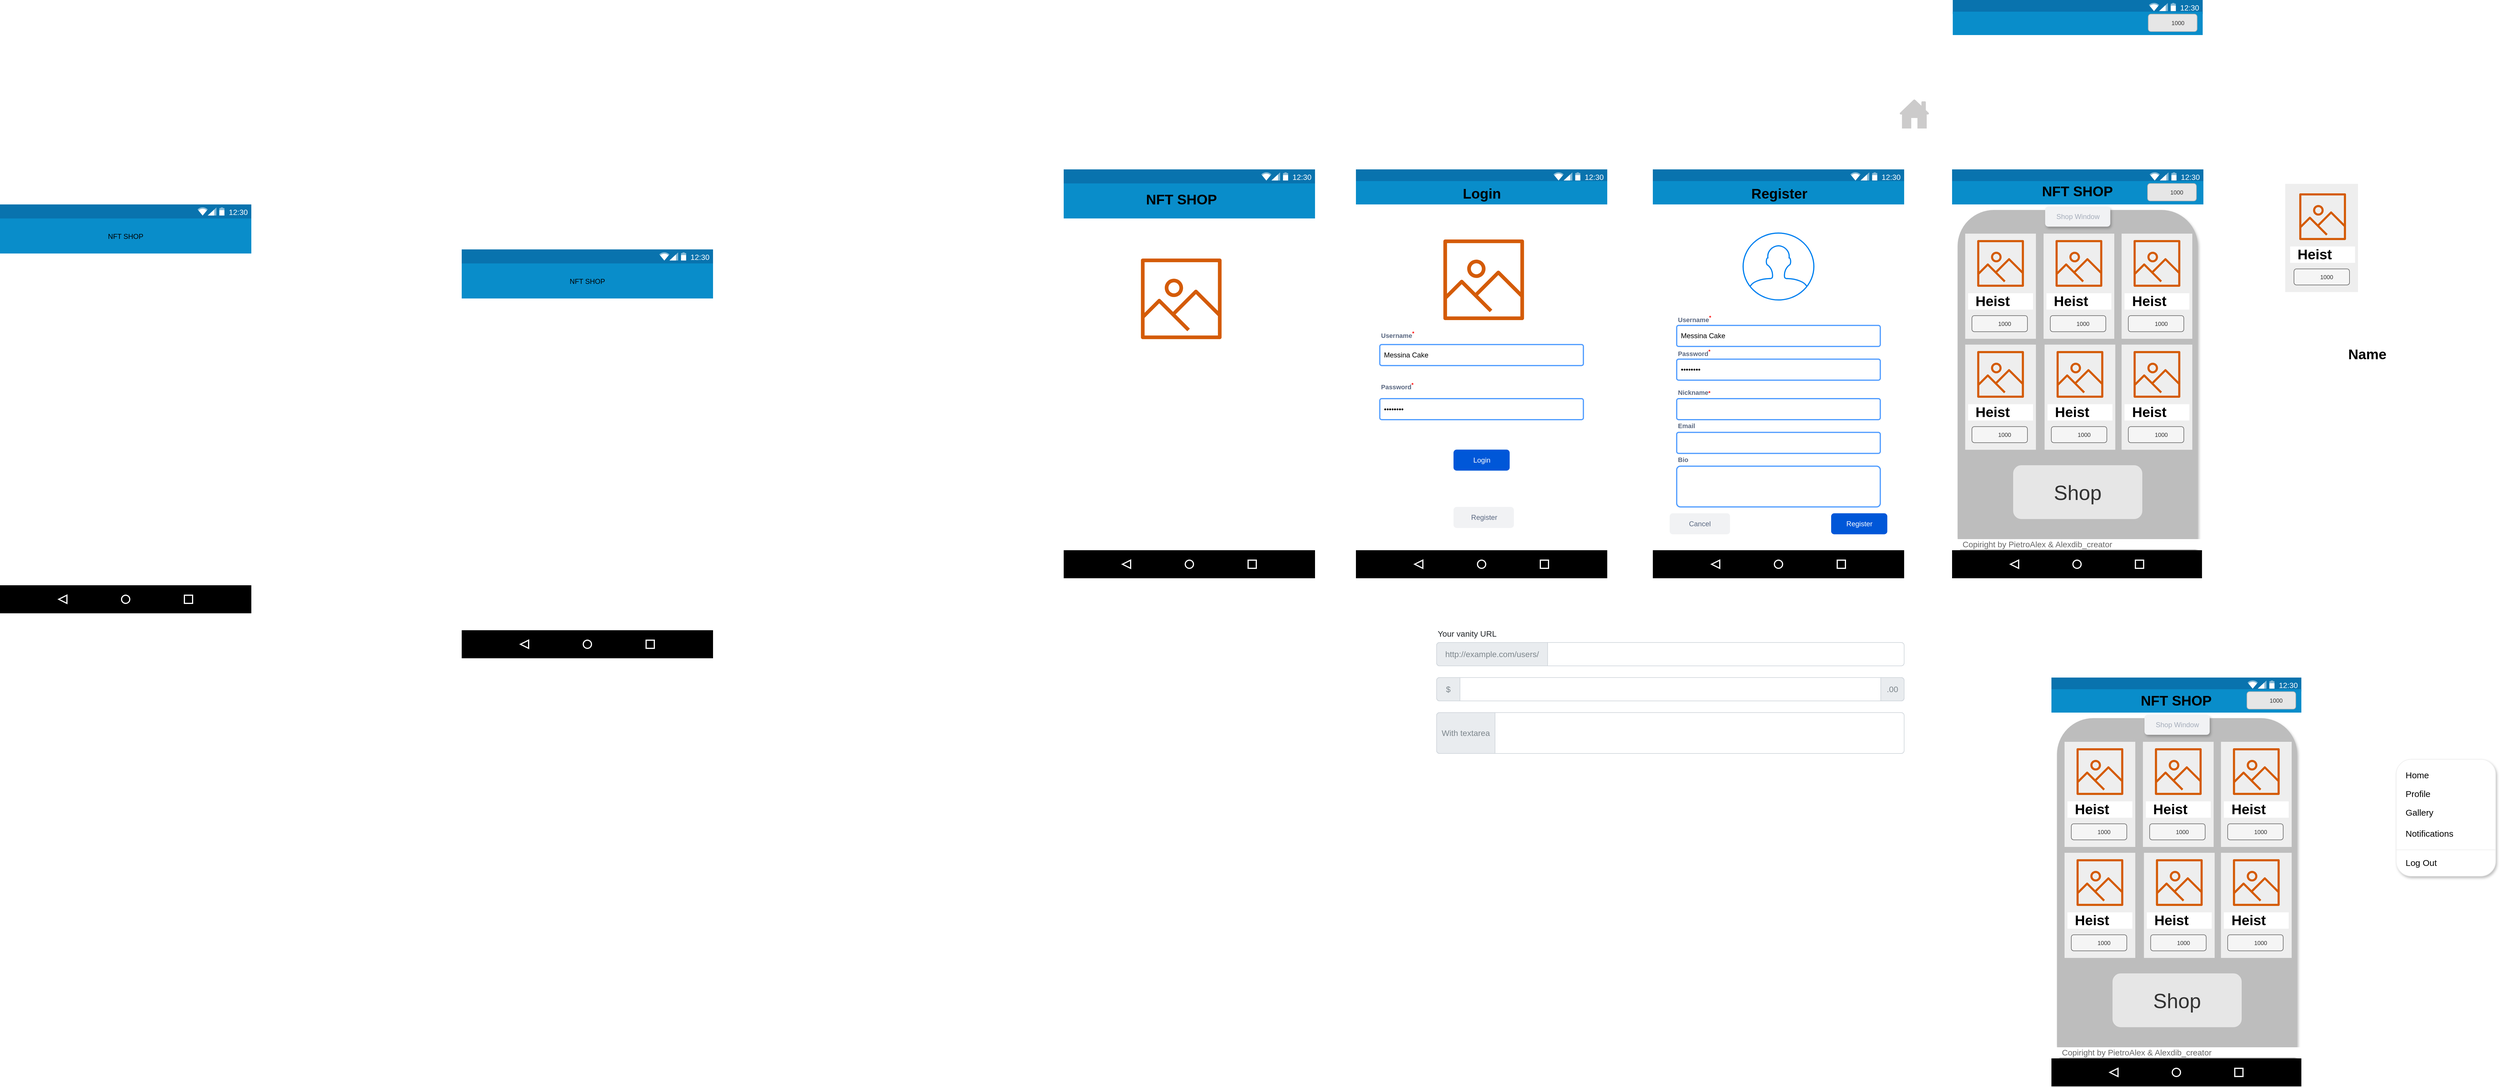 <mxfile version="17.4.6" type="github"><diagram name="Page-1" id="03018318-947c-dd8e-b7a3-06fadd420f32"><mxGraphModel dx="3873" dy="864" grid="1" gridSize="10" guides="1" tooltips="1" connect="1" arrows="1" fold="1" page="1" pageScale="1" pageWidth="1100" pageHeight="850" background="none" math="0" shadow="0"><root><mxCell id="0"/><mxCell id="1" parent="0"/><mxCell id="bsHtGkAG1uyYWepguyDH-8" value="" style="dashed=0;align=center;fontSize=12;shape=rect;fillColor=#ffffff;strokeColor=none;" vertex="1" parent="1"><mxGeometry x="-360" y="460" width="430" height="700" as="geometry"/></mxCell><mxCell id="bsHtGkAG1uyYWepguyDH-9" value="12:30" style="dashed=0;align=center;fontSize=12;shape=rect;align=right;fillColor=#0973AE;strokeColor=none;fontColor=#FFFFFF;spacingRight=4;spacingTop=1;fontStyle=0;fontSize=13;resizeWidth=1;" vertex="1" parent="bsHtGkAG1uyYWepguyDH-8"><mxGeometry width="430" height="24" relative="1" as="geometry"/></mxCell><mxCell id="bsHtGkAG1uyYWepguyDH-10" value="" style="dashed=0;html=1;shape=mxgraph.gmdl.top_bar;fillColor=#0973AE;strokeColor=none;" vertex="1" parent="bsHtGkAG1uyYWepguyDH-9"><mxGeometry x="1" y="0.5" width="46" height="14" relative="1" as="geometry"><mxPoint x="-92" y="-7" as="offset"/></mxGeometry></mxCell><mxCell id="bsHtGkAG1uyYWepguyDH-11" value="" style="dashed=0;align=center;fontSize=12;shape=rect;strokeColor=none;fillColor=#098DCA;resizeWidth=1;" vertex="1" parent="bsHtGkAG1uyYWepguyDH-8"><mxGeometry width="430" height="60" relative="1" as="geometry"><mxPoint y="24" as="offset"/></mxGeometry></mxCell><mxCell id="bsHtGkAG1uyYWepguyDH-25" value="" style="dashed=0;align=center;fontSize=12;shape=rect;strokeColor=none;fillColor=#000000;resizeWidth=1;" vertex="1" parent="bsHtGkAG1uyYWepguyDH-8"><mxGeometry y="1" width="430" height="48" relative="1" as="geometry"><mxPoint y="-48" as="offset"/></mxGeometry></mxCell><mxCell id="bsHtGkAG1uyYWepguyDH-26" value="" style="dashed=0;html=1;shape=mxgraph.gmdl.back;strokeColor=#ffffff;fillColor=#000000;strokeWidth=2;" vertex="1" parent="bsHtGkAG1uyYWepguyDH-25"><mxGeometry x="0.25" y="0.5" width="14" height="14" relative="1" as="geometry"><mxPoint x="-7" y="-7" as="offset"/></mxGeometry></mxCell><mxCell id="bsHtGkAG1uyYWepguyDH-27" value="" style="shape=ellipse;strokeColor=#ffffff;fillColor=#000000;strokeWidth=2;" vertex="1" parent="bsHtGkAG1uyYWepguyDH-25"><mxGeometry x="0.5" y="0.5" width="14" height="14" relative="1" as="geometry"><mxPoint x="-7" y="-7" as="offset"/></mxGeometry></mxCell><mxCell id="bsHtGkAG1uyYWepguyDH-28" value="" style="shape=rect;strokeColor=#ffffff;fillColor=#000000;strokeWidth=2;" vertex="1" parent="bsHtGkAG1uyYWepguyDH-25"><mxGeometry x="0.75" y="0.5" width="14" height="14" relative="1" as="geometry"><mxPoint x="-7" y="-7" as="offset"/></mxGeometry></mxCell><mxCell id="bsHtGkAG1uyYWepguyDH-351" value="" style="sketch=0;outlineConnect=0;fontColor=#232F3E;gradientColor=none;fillColor=#D45B07;strokeColor=none;dashed=0;verticalLabelPosition=bottom;verticalAlign=top;align=center;html=1;fontSize=12;fontStyle=0;aspect=fixed;pointerEvents=1;shape=mxgraph.aws4.container_registry_image;" vertex="1" parent="bsHtGkAG1uyYWepguyDH-8"><mxGeometry x="132.123" y="152.648" width="138" height="138" as="geometry"/></mxCell><mxCell id="bsHtGkAG1uyYWepguyDH-647" value="NFT SHOP" style="text;strokeColor=none;fillColor=none;html=1;fontSize=24;fontStyle=1;verticalAlign=middle;align=center;" vertex="1" parent="bsHtGkAG1uyYWepguyDH-8"><mxGeometry x="141.403" y="29.997" width="119.444" height="43.614" as="geometry"/></mxCell><mxCell id="bsHtGkAG1uyYWepguyDH-277" value="" style="dashed=0;align=center;fontSize=12;shape=rect;fillColor=#ffffff;strokeColor=none;aspect=fixed;" vertex="1" parent="1"><mxGeometry x="1160" y="460" width="430" height="700" as="geometry"/></mxCell><mxCell id="bsHtGkAG1uyYWepguyDH-420" value="" style="dashed=0;shape=rect;fillColor=#ffffff;strokeColor=none;" vertex="1" parent="bsHtGkAG1uyYWepguyDH-277"><mxGeometry x="33.002" y="239.346" width="132.583" height="30.53" as="geometry"/></mxCell><mxCell id="bsHtGkAG1uyYWepguyDH-396" value="" style="dashed=0;shape=rect;fillColor=#ffffff;strokeColor=none;" vertex="1" parent="bsHtGkAG1uyYWepguyDH-277"><mxGeometry x="194.849" y="239.346" width="132.583" height="30.53" as="geometry"/></mxCell><mxCell id="bsHtGkAG1uyYWepguyDH-515" value="" style="shape=rect;fillColor=#BDBDBD;strokeColor=#BDBDBD;shadow=1;sketch=0;rounded=1;" vertex="1" parent="bsHtGkAG1uyYWepguyDH-277"><mxGeometry x="10" y="70" width="410" height="620" as="geometry"/></mxCell><mxCell id="bsHtGkAG1uyYWepguyDH-517" value="Shop Window" style="rounded=1;align=center;fillColor=#F1F2F4;strokeColor=none;html=1;fontColor=#A5ADBA;fontSize=12;shadow=1;sketch=0;" vertex="1" parent="bsHtGkAG1uyYWepguyDH-515"><mxGeometry x="149.23" y="-6.414" width="111.54" height="34.366" as="geometry"/></mxCell><mxCell id="bsHtGkAG1uyYWepguyDH-518" value="Shop" style="rounded=1;html=1;shadow=0;dashed=0;whiteSpace=wrap;fontSize=35;fillColor=#E6E6E6;align=center;strokeColor=#E6E6E6;fontColor=#333333;sketch=0;" vertex="1" parent="bsHtGkAG1uyYWepguyDH-515"><mxGeometry x="95" y="437.048" width="220" height="91.121" as="geometry"/></mxCell><mxCell id="bsHtGkAG1uyYWepguyDH-412" value="" style="shape=rect;fillColor=#eeeeee;strokeColor=none;sketch=0;aspect=fixed;" vertex="1" parent="bsHtGkAG1uyYWepguyDH-277"><mxGeometry x="22.46" y="110" width="121" height="180" as="geometry"/></mxCell><mxCell id="bsHtGkAG1uyYWepguyDH-413" value="" style="sketch=0;outlineConnect=0;fontColor=#232F3E;gradientColor=none;fillColor=#D45B07;strokeColor=none;dashed=0;verticalLabelPosition=bottom;verticalAlign=top;align=center;html=1;fontSize=12;fontStyle=0;aspect=fixed;pointerEvents=1;shape=mxgraph.aws4.container_registry_image;" vertex="1" parent="bsHtGkAG1uyYWepguyDH-277"><mxGeometry x="42.96" y="121" width="80" height="80" as="geometry"/></mxCell><mxCell id="bsHtGkAG1uyYWepguyDH-414" value="" style="dashed=0;shape=rect;fillColor=#ffffff;strokeColor=none;sketch=0;aspect=fixed;" vertex="1" parent="bsHtGkAG1uyYWepguyDH-277"><mxGeometry x="27.46" y="212" width="111" height="28" as="geometry"/></mxCell><mxCell id="bsHtGkAG1uyYWepguyDH-415" value="Heist" style="text;strokeColor=none;fillColor=none;html=1;fontSize=24;fontStyle=1;verticalAlign=middle;align=center;sketch=0;aspect=fixed;" vertex="1" parent="bsHtGkAG1uyYWepguyDH-277"><mxGeometry x="18.96" y="217" width="100" height="18" as="geometry"/></mxCell><mxCell id="bsHtGkAG1uyYWepguyDH-416" value="1000" style="rounded=1;html=1;shadow=0;dashed=0;whiteSpace=wrap;fontSize=10;fillColor=#f5f5f5;align=center;strokeColor=#666666;fontColor=#333333;spacingLeft=17;sketch=0;aspect=fixed;" vertex="1" parent="bsHtGkAG1uyYWepguyDH-277"><mxGeometry x="33.96" y="250.39" width="95" height="27.44" as="geometry"/></mxCell><mxCell id="bsHtGkAG1uyYWepguyDH-417" value="" style="shape=image;html=1;verticalAlign=top;verticalLabelPosition=bottom;labelBackgroundColor=#ffffff;imageAspect=0;aspect=fixed;image=https://cdn0.iconfinder.com/data/icons/heroicons-ui/24/icon-currency-dollar-128.png;sketch=0;" vertex="1" parent="bsHtGkAG1uyYWepguyDH-277"><mxGeometry x="33.96" y="250.39" width="28.22" height="28.22" as="geometry"/></mxCell><mxCell id="bsHtGkAG1uyYWepguyDH-424" value="" style="shape=rect;fillColor=#eeeeee;strokeColor=none;sketch=0;aspect=fixed;" vertex="1" parent="bsHtGkAG1uyYWepguyDH-277"><mxGeometry x="156.54" y="110" width="121" height="180" as="geometry"/></mxCell><mxCell id="bsHtGkAG1uyYWepguyDH-425" value="" style="sketch=0;outlineConnect=0;fontColor=#232F3E;gradientColor=none;fillColor=#D45B07;strokeColor=none;dashed=0;verticalLabelPosition=bottom;verticalAlign=top;align=center;html=1;fontSize=12;fontStyle=0;aspect=fixed;pointerEvents=1;shape=mxgraph.aws4.container_registry_image;" vertex="1" parent="bsHtGkAG1uyYWepguyDH-277"><mxGeometry x="177.04" y="121" width="80" height="80" as="geometry"/></mxCell><mxCell id="bsHtGkAG1uyYWepguyDH-426" value="" style="dashed=0;shape=rect;fillColor=#ffffff;strokeColor=none;sketch=0;aspect=fixed;" vertex="1" parent="bsHtGkAG1uyYWepguyDH-277"><mxGeometry x="161.54" y="212" width="111" height="28" as="geometry"/></mxCell><mxCell id="bsHtGkAG1uyYWepguyDH-427" value="Heist" style="text;strokeColor=none;fillColor=none;html=1;fontSize=24;fontStyle=1;verticalAlign=middle;align=center;sketch=0;aspect=fixed;" vertex="1" parent="bsHtGkAG1uyYWepguyDH-277"><mxGeometry x="153.04" y="217" width="100" height="18" as="geometry"/></mxCell><mxCell id="bsHtGkAG1uyYWepguyDH-428" value="1000" style="rounded=1;html=1;shadow=0;dashed=0;whiteSpace=wrap;fontSize=10;fillColor=#f5f5f5;align=center;strokeColor=#666666;fontColor=#333333;spacingLeft=17;sketch=0;aspect=fixed;" vertex="1" parent="bsHtGkAG1uyYWepguyDH-277"><mxGeometry x="168.04" y="250.39" width="95" height="27.44" as="geometry"/></mxCell><mxCell id="bsHtGkAG1uyYWepguyDH-429" value="" style="shape=image;html=1;verticalAlign=top;verticalLabelPosition=bottom;labelBackgroundColor=#ffffff;imageAspect=0;aspect=fixed;image=https://cdn0.iconfinder.com/data/icons/heroicons-ui/24/icon-currency-dollar-128.png;sketch=0;" vertex="1" parent="bsHtGkAG1uyYWepguyDH-277"><mxGeometry x="168.04" y="250.39" width="28.22" height="28.22" as="geometry"/></mxCell><mxCell id="bsHtGkAG1uyYWepguyDH-436" value="" style="shape=rect;fillColor=#eeeeee;strokeColor=none;sketch=0;aspect=fixed;" vertex="1" parent="bsHtGkAG1uyYWepguyDH-277"><mxGeometry x="290.04" y="110" width="121" height="180" as="geometry"/></mxCell><mxCell id="bsHtGkAG1uyYWepguyDH-437" value="" style="sketch=0;outlineConnect=0;fontColor=#232F3E;gradientColor=none;fillColor=#D45B07;strokeColor=none;dashed=0;verticalLabelPosition=bottom;verticalAlign=top;align=center;html=1;fontSize=12;fontStyle=0;aspect=fixed;pointerEvents=1;shape=mxgraph.aws4.container_registry_image;" vertex="1" parent="bsHtGkAG1uyYWepguyDH-277"><mxGeometry x="310.54" y="121" width="80" height="80" as="geometry"/></mxCell><mxCell id="bsHtGkAG1uyYWepguyDH-438" value="" style="dashed=0;shape=rect;fillColor=#ffffff;strokeColor=none;sketch=0;aspect=fixed;" vertex="1" parent="bsHtGkAG1uyYWepguyDH-277"><mxGeometry x="295.04" y="212" width="111" height="28" as="geometry"/></mxCell><mxCell id="bsHtGkAG1uyYWepguyDH-439" value="Heist" style="text;strokeColor=none;fillColor=none;html=1;fontSize=24;fontStyle=1;verticalAlign=middle;align=center;sketch=0;aspect=fixed;" vertex="1" parent="bsHtGkAG1uyYWepguyDH-277"><mxGeometry x="286.54" y="217" width="100" height="18" as="geometry"/></mxCell><mxCell id="bsHtGkAG1uyYWepguyDH-440" value="1000" style="rounded=1;html=1;shadow=0;dashed=0;whiteSpace=wrap;fontSize=10;fillColor=#f5f5f5;align=center;strokeColor=#666666;fontColor=#333333;spacingLeft=17;sketch=0;aspect=fixed;" vertex="1" parent="bsHtGkAG1uyYWepguyDH-277"><mxGeometry x="301.54" y="250.39" width="95" height="27.44" as="geometry"/></mxCell><mxCell id="bsHtGkAG1uyYWepguyDH-441" value="" style="shape=image;html=1;verticalAlign=top;verticalLabelPosition=bottom;labelBackgroundColor=#ffffff;imageAspect=0;aspect=fixed;image=https://cdn0.iconfinder.com/data/icons/heroicons-ui/24/icon-currency-dollar-128.png;sketch=0;" vertex="1" parent="bsHtGkAG1uyYWepguyDH-277"><mxGeometry x="301.54" y="250.39" width="28.22" height="28.22" as="geometry"/></mxCell><mxCell id="bsHtGkAG1uyYWepguyDH-466" value="" style="shape=rect;fillColor=#eeeeee;strokeColor=none;sketch=0;aspect=fixed;" vertex="1" parent="bsHtGkAG1uyYWepguyDH-277"><mxGeometry x="22.46" y="300" width="121" height="180" as="geometry"/></mxCell><mxCell id="bsHtGkAG1uyYWepguyDH-467" value="" style="sketch=0;outlineConnect=0;fontColor=#232F3E;gradientColor=none;fillColor=#D45B07;strokeColor=none;dashed=0;verticalLabelPosition=bottom;verticalAlign=top;align=center;html=1;fontSize=12;fontStyle=0;aspect=fixed;pointerEvents=1;shape=mxgraph.aws4.container_registry_image;" vertex="1" parent="bsHtGkAG1uyYWepguyDH-277"><mxGeometry x="42.96" y="311" width="80" height="80" as="geometry"/></mxCell><mxCell id="bsHtGkAG1uyYWepguyDH-468" value="" style="dashed=0;shape=rect;fillColor=#ffffff;strokeColor=none;sketch=0;aspect=fixed;" vertex="1" parent="bsHtGkAG1uyYWepguyDH-277"><mxGeometry x="27.46" y="402" width="111" height="28" as="geometry"/></mxCell><mxCell id="bsHtGkAG1uyYWepguyDH-469" value="Heist" style="text;strokeColor=none;fillColor=none;html=1;fontSize=24;fontStyle=1;verticalAlign=middle;align=center;sketch=0;aspect=fixed;" vertex="1" parent="bsHtGkAG1uyYWepguyDH-277"><mxGeometry x="18.96" y="407" width="100" height="18" as="geometry"/></mxCell><mxCell id="bsHtGkAG1uyYWepguyDH-470" value="1000" style="rounded=1;html=1;shadow=0;dashed=0;whiteSpace=wrap;fontSize=10;fillColor=#f5f5f5;align=center;strokeColor=#666666;fontColor=#333333;spacingLeft=17;sketch=0;aspect=fixed;" vertex="1" parent="bsHtGkAG1uyYWepguyDH-277"><mxGeometry x="33.96" y="440.39" width="95" height="27.44" as="geometry"/></mxCell><mxCell id="bsHtGkAG1uyYWepguyDH-471" value="" style="shape=image;html=1;verticalAlign=top;verticalLabelPosition=bottom;labelBackgroundColor=#ffffff;imageAspect=0;aspect=fixed;image=https://cdn0.iconfinder.com/data/icons/heroicons-ui/24/icon-currency-dollar-128.png;sketch=0;" vertex="1" parent="bsHtGkAG1uyYWepguyDH-277"><mxGeometry x="33.96" y="440.39" width="28.22" height="28.22" as="geometry"/></mxCell><mxCell id="bsHtGkAG1uyYWepguyDH-472" value="" style="shape=rect;fillColor=#eeeeee;strokeColor=none;sketch=0;aspect=fixed;" vertex="1" parent="bsHtGkAG1uyYWepguyDH-277"><mxGeometry x="158.29" y="300" width="121" height="180" as="geometry"/></mxCell><mxCell id="bsHtGkAG1uyYWepguyDH-473" value="" style="sketch=0;outlineConnect=0;fontColor=#232F3E;gradientColor=none;fillColor=#D45B07;strokeColor=none;dashed=0;verticalLabelPosition=bottom;verticalAlign=top;align=center;html=1;fontSize=12;fontStyle=0;aspect=fixed;pointerEvents=1;shape=mxgraph.aws4.container_registry_image;" vertex="1" parent="bsHtGkAG1uyYWepguyDH-277"><mxGeometry x="178.79" y="311" width="80" height="80" as="geometry"/></mxCell><mxCell id="bsHtGkAG1uyYWepguyDH-474" value="" style="dashed=0;shape=rect;fillColor=#ffffff;strokeColor=none;sketch=0;aspect=fixed;" vertex="1" parent="bsHtGkAG1uyYWepguyDH-277"><mxGeometry x="163.29" y="402" width="111" height="28" as="geometry"/></mxCell><mxCell id="bsHtGkAG1uyYWepguyDH-475" value="Heist" style="text;strokeColor=none;fillColor=none;html=1;fontSize=24;fontStyle=1;verticalAlign=middle;align=center;sketch=0;aspect=fixed;" vertex="1" parent="bsHtGkAG1uyYWepguyDH-277"><mxGeometry x="154.79" y="407" width="100" height="18" as="geometry"/></mxCell><mxCell id="bsHtGkAG1uyYWepguyDH-476" value="1000" style="rounded=1;html=1;shadow=0;dashed=0;whiteSpace=wrap;fontSize=10;fillColor=#f5f5f5;align=center;strokeColor=#666666;fontColor=#333333;spacingLeft=17;sketch=0;aspect=fixed;" vertex="1" parent="bsHtGkAG1uyYWepguyDH-277"><mxGeometry x="169.79" y="440.39" width="95" height="27.44" as="geometry"/></mxCell><mxCell id="bsHtGkAG1uyYWepguyDH-477" value="" style="shape=image;html=1;verticalAlign=top;verticalLabelPosition=bottom;labelBackgroundColor=#ffffff;imageAspect=0;aspect=fixed;image=https://cdn0.iconfinder.com/data/icons/heroicons-ui/24/icon-currency-dollar-128.png;sketch=0;" vertex="1" parent="bsHtGkAG1uyYWepguyDH-277"><mxGeometry x="169.79" y="440.39" width="28.22" height="28.22" as="geometry"/></mxCell><mxCell id="bsHtGkAG1uyYWepguyDH-478" value="" style="shape=rect;fillColor=#eeeeee;strokeColor=none;sketch=0;aspect=fixed;" vertex="1" parent="bsHtGkAG1uyYWepguyDH-277"><mxGeometry x="290.04" y="300" width="121" height="180" as="geometry"/></mxCell><mxCell id="bsHtGkAG1uyYWepguyDH-479" value="" style="sketch=0;outlineConnect=0;fontColor=#232F3E;gradientColor=none;fillColor=#D45B07;strokeColor=none;dashed=0;verticalLabelPosition=bottom;verticalAlign=top;align=center;html=1;fontSize=12;fontStyle=0;aspect=fixed;pointerEvents=1;shape=mxgraph.aws4.container_registry_image;" vertex="1" parent="bsHtGkAG1uyYWepguyDH-277"><mxGeometry x="310.54" y="311" width="80" height="80" as="geometry"/></mxCell><mxCell id="bsHtGkAG1uyYWepguyDH-480" value="" style="dashed=0;shape=rect;fillColor=#ffffff;strokeColor=none;sketch=0;aspect=fixed;" vertex="1" parent="bsHtGkAG1uyYWepguyDH-277"><mxGeometry x="295.04" y="402" width="111" height="28" as="geometry"/></mxCell><mxCell id="bsHtGkAG1uyYWepguyDH-481" value="Heist" style="text;strokeColor=none;fillColor=none;html=1;fontSize=24;fontStyle=1;verticalAlign=middle;align=center;sketch=0;aspect=fixed;" vertex="1" parent="bsHtGkAG1uyYWepguyDH-277"><mxGeometry x="286.54" y="407" width="100" height="18" as="geometry"/></mxCell><mxCell id="bsHtGkAG1uyYWepguyDH-482" value="1000" style="rounded=1;html=1;shadow=0;dashed=0;whiteSpace=wrap;fontSize=10;fillColor=#f5f5f5;align=center;strokeColor=#666666;fontColor=#333333;spacingLeft=17;sketch=0;aspect=fixed;" vertex="1" parent="bsHtGkAG1uyYWepguyDH-277"><mxGeometry x="301.54" y="440.39" width="95" height="27.44" as="geometry"/></mxCell><mxCell id="bsHtGkAG1uyYWepguyDH-483" value="" style="shape=image;html=1;verticalAlign=top;verticalLabelPosition=bottom;labelBackgroundColor=#ffffff;imageAspect=0;aspect=fixed;image=https://cdn0.iconfinder.com/data/icons/heroicons-ui/24/icon-currency-dollar-128.png;sketch=0;" vertex="1" parent="bsHtGkAG1uyYWepguyDH-277"><mxGeometry x="301.54" y="440.39" width="28.22" height="28.22" as="geometry"/></mxCell><mxCell id="bsHtGkAG1uyYWepguyDH-516" value="Copiright by PietroAlex &amp; Alexdib_creator" style="shape=rect;strokeColor=none;whiteSpace=wrap;align=left;spacingLeft=16;fontColor=#666666;fontSize=14;sketch=0;" vertex="1" parent="bsHtGkAG1uyYWepguyDH-277"><mxGeometry y="633" width="430" height="17.39" as="geometry"/></mxCell><mxCell id="bsHtGkAG1uyYWepguyDH-281" value="" style="dashed=0;align=center;fontSize=12;shape=rect;strokeColor=none;fillColor=#000000;resizeWidth=1;" vertex="1" parent="bsHtGkAG1uyYWepguyDH-277"><mxGeometry y="1" width="427.611" height="48" relative="1" as="geometry"><mxPoint y="-48" as="offset"/></mxGeometry></mxCell><mxCell id="bsHtGkAG1uyYWepguyDH-282" value="" style="dashed=0;html=1;shape=mxgraph.gmdl.back;strokeColor=#ffffff;fillColor=#000000;strokeWidth=2;" vertex="1" parent="bsHtGkAG1uyYWepguyDH-281"><mxGeometry x="0.25" y="0.5" width="14" height="14" relative="1" as="geometry"><mxPoint x="-7" y="-7" as="offset"/></mxGeometry></mxCell><mxCell id="bsHtGkAG1uyYWepguyDH-283" value="" style="shape=ellipse;strokeColor=#ffffff;fillColor=#000000;strokeWidth=2;" vertex="1" parent="bsHtGkAG1uyYWepguyDH-281"><mxGeometry x="0.5" y="0.5" width="14" height="14" relative="1" as="geometry"><mxPoint x="-7" y="-7" as="offset"/></mxGeometry></mxCell><mxCell id="bsHtGkAG1uyYWepguyDH-284" value="" style="shape=rect;strokeColor=#ffffff;fillColor=#000000;strokeWidth=2;" vertex="1" parent="bsHtGkAG1uyYWepguyDH-281"><mxGeometry x="0.75" y="0.5" width="14" height="14" relative="1" as="geometry"><mxPoint x="-7" y="-7" as="offset"/></mxGeometry></mxCell><mxCell id="bsHtGkAG1uyYWepguyDH-637" value="12:30" style="dashed=0;align=center;fontSize=12;shape=rect;align=right;fillColor=#0973AE;strokeColor=none;fontColor=#FFFFFF;spacingRight=4;spacingTop=1;fontStyle=0;fontSize=13;resizeWidth=1;" vertex="1" parent="bsHtGkAG1uyYWepguyDH-277"><mxGeometry width="430" height="24" as="geometry"/></mxCell><mxCell id="bsHtGkAG1uyYWepguyDH-638" value="" style="dashed=0;html=1;shape=mxgraph.gmdl.top_bar;fillColor=#0973AE;strokeColor=none;" vertex="1" parent="bsHtGkAG1uyYWepguyDH-637"><mxGeometry x="1" y="0.5" width="46" height="14" relative="1" as="geometry"><mxPoint x="-92" y="-7" as="offset"/></mxGeometry></mxCell><mxCell id="bsHtGkAG1uyYWepguyDH-639" value="" style="dashed=0;align=center;fontSize=12;shape=rect;strokeColor=none;fillColor=#098DCA;resizeWidth=1;aspect=fixed;" vertex="1" parent="bsHtGkAG1uyYWepguyDH-277"><mxGeometry y="20" width="430" height="40" as="geometry"/></mxCell><mxCell id="bsHtGkAG1uyYWepguyDH-640" value="" style="shape=image;html=1;verticalAlign=top;verticalLabelPosition=bottom;labelBackgroundColor=#ffffff;imageAspect=0;image=https://cdn1.iconfinder.com/data/icons/material-core/18/menu-128.png" vertex="1" parent="bsHtGkAG1uyYWepguyDH-277"><mxGeometry x="10.0" y="25.86" width="28.06" height="28.19" as="geometry"/></mxCell><mxCell id="bsHtGkAG1uyYWepguyDH-641" value="1000" style="rounded=1;html=1;shadow=0;dashed=0;whiteSpace=wrap;fontSize=10;fillColor=#E6E6E6;align=center;strokeColor=#B3B3B3;fontColor=#333333;spacingLeft=17;aspect=fixed;" vertex="1" parent="bsHtGkAG1uyYWepguyDH-277"><mxGeometry x="334.444" y="24.133" width="83.611" height="29.919" as="geometry"/></mxCell><mxCell id="bsHtGkAG1uyYWepguyDH-642" value="" style="shape=image;html=1;verticalAlign=top;verticalLabelPosition=bottom;labelBackgroundColor=#ffffff;imageAspect=0;aspect=fixed;image=https://cdn0.iconfinder.com/data/icons/heroicons-ui/24/icon-currency-dollar-128.png" vertex="1" parent="bsHtGkAG1uyYWepguyDH-277"><mxGeometry x="334.444" y="23.713" width="30.769" height="30.769" as="geometry"/></mxCell><mxCell id="bsHtGkAG1uyYWepguyDH-643" value="NFT SHOP" style="text;strokeColor=none;fillColor=none;html=1;fontSize=24;fontStyle=1;verticalAlign=middle;align=center;" vertex="1" parent="bsHtGkAG1uyYWepguyDH-277"><mxGeometry x="154.623" y="16.387" width="119.444" height="43.614" as="geometry"/></mxCell><mxCell id="bsHtGkAG1uyYWepguyDH-293" value="" style="dashed=0;align=center;fontSize=12;shape=rect;fillColor=#ffffff;strokeColor=none;" vertex="1" parent="1"><mxGeometry x="140" y="460" width="430" height="700" as="geometry"/></mxCell><mxCell id="bsHtGkAG1uyYWepguyDH-294" value="12:30" style="dashed=0;align=center;fontSize=12;shape=rect;align=right;fillColor=#0973AE;strokeColor=none;fontColor=#FFFFFF;spacingRight=4;spacingTop=1;fontStyle=0;fontSize=13;resizeWidth=1;" vertex="1" parent="bsHtGkAG1uyYWepguyDH-293"><mxGeometry width="430" height="24" relative="1" as="geometry"/></mxCell><mxCell id="bsHtGkAG1uyYWepguyDH-295" value="" style="dashed=0;html=1;shape=mxgraph.gmdl.top_bar;fillColor=#0973AE;strokeColor=none;" vertex="1" parent="bsHtGkAG1uyYWepguyDH-294"><mxGeometry x="1" y="0.5" width="46" height="14" relative="1" as="geometry"><mxPoint x="-92" y="-7" as="offset"/></mxGeometry></mxCell><mxCell id="bsHtGkAG1uyYWepguyDH-296" value="" style="dashed=0;align=center;fontSize=12;shape=rect;strokeColor=none;fillColor=#098DCA;resizeWidth=1;" vertex="1" parent="bsHtGkAG1uyYWepguyDH-293"><mxGeometry width="430" height="40" relative="1" as="geometry"><mxPoint y="20" as="offset"/></mxGeometry></mxCell><mxCell id="bsHtGkAG1uyYWepguyDH-297" value="" style="dashed=0;align=center;fontSize=12;shape=rect;strokeColor=none;fillColor=#000000;resizeWidth=1;" vertex="1" parent="bsHtGkAG1uyYWepguyDH-293"><mxGeometry y="1" width="430" height="48" relative="1" as="geometry"><mxPoint y="-48" as="offset"/></mxGeometry></mxCell><mxCell id="bsHtGkAG1uyYWepguyDH-298" value="" style="dashed=0;html=1;shape=mxgraph.gmdl.back;strokeColor=#ffffff;fillColor=#000000;strokeWidth=2;" vertex="1" parent="bsHtGkAG1uyYWepguyDH-297"><mxGeometry x="0.25" y="0.5" width="14" height="14" relative="1" as="geometry"><mxPoint x="-7" y="-7" as="offset"/></mxGeometry></mxCell><mxCell id="bsHtGkAG1uyYWepguyDH-299" value="" style="shape=ellipse;strokeColor=#ffffff;fillColor=#000000;strokeWidth=2;" vertex="1" parent="bsHtGkAG1uyYWepguyDH-297"><mxGeometry x="0.5" y="0.5" width="14" height="14" relative="1" as="geometry"><mxPoint x="-7" y="-7" as="offset"/></mxGeometry></mxCell><mxCell id="bsHtGkAG1uyYWepguyDH-300" value="" style="shape=rect;strokeColor=#ffffff;fillColor=#000000;strokeWidth=2;" vertex="1" parent="bsHtGkAG1uyYWepguyDH-297"><mxGeometry x="0.75" y="0.5" width="14" height="14" relative="1" as="geometry"><mxPoint x="-7" y="-7" as="offset"/></mxGeometry></mxCell><mxCell id="bsHtGkAG1uyYWepguyDH-346" value="Password&lt;sup&gt;&lt;font color=&quot;#ff0000&quot;&gt;*&lt;/font&gt;&lt;/sup&gt;" style="fillColor=none;strokeColor=none;html=1;fontSize=11;fontStyle=0;align=left;fontColor=#596780;fontStyle=1;fontSize=11" vertex="1" parent="bsHtGkAG1uyYWepguyDH-293"><mxGeometry x="40.838" y="359.813" width="288.268" height="21.807" as="geometry"/></mxCell><mxCell id="bsHtGkAG1uyYWepguyDH-347" value="&amp;#8226;&amp;#8226;&amp;#8226;&amp;#8226;&amp;#8226;&amp;#8226;&amp;#8226;&amp;#8226;" style="rounded=1;arcSize=9;align=left;spacingLeft=5;strokeColor=#4C9AFF;html=1;strokeWidth=2;fontSize=12" vertex="1" parent="bsHtGkAG1uyYWepguyDH-293"><mxGeometry x="40.838" y="392.523" width="348.324" height="35.981" as="geometry"/></mxCell><mxCell id="bsHtGkAG1uyYWepguyDH-348" value="Username&lt;sup&gt;&lt;font color=&quot;#ff0000&quot;&gt;*&lt;/font&gt;&lt;/sup&gt;" style="fillColor=none;strokeColor=none;html=1;fontSize=11;fontStyle=0;align=left;fontColor=#596780;fontStyle=1;fontSize=11" vertex="1" parent="bsHtGkAG1uyYWepguyDH-293"><mxGeometry x="40.838" y="272.586" width="288.268" height="21.807" as="geometry"/></mxCell><mxCell id="bsHtGkAG1uyYWepguyDH-349" value="Messina Cake" style="rounded=1;arcSize=9;align=left;spacingLeft=5;strokeColor=#4C9AFF;html=1;strokeWidth=2;fontSize=12" vertex="1" parent="bsHtGkAG1uyYWepguyDH-293"><mxGeometry x="40.838" y="299.844" width="348.324" height="35.981" as="geometry"/></mxCell><mxCell id="bsHtGkAG1uyYWepguyDH-353" value="Login" style="rounded=1;fillColor=#0057D8;align=center;strokeColor=none;html=1;fontColor=#ffffff;fontSize=12;sketch=0;" vertex="1" parent="bsHtGkAG1uyYWepguyDH-293"><mxGeometry x="166.955" y="479.751" width="96.089" height="35.981" as="geometry"/></mxCell><mxCell id="bsHtGkAG1uyYWepguyDH-355" value="Register" style="rounded=1;fillColor=#F1F2F4;strokeColor=none;html=1;fontColor=#596780;align=center;verticalAlign=middle;fontStyle=0;fontSize=12;sketch=0;" vertex="1" parent="bsHtGkAG1uyYWepguyDH-293"><mxGeometry x="166.955" y="577.882" width="103.296" height="35.981" as="geometry"/></mxCell><mxCell id="bsHtGkAG1uyYWepguyDH-380" style="edgeStyle=orthogonalEdgeStyle;rounded=0;orthogonalLoop=1;jettySize=auto;html=1;exitX=0.5;exitY=1;exitDx=0;exitDy=0;" edge="1" parent="bsHtGkAG1uyYWepguyDH-293" source="bsHtGkAG1uyYWepguyDH-296" target="bsHtGkAG1uyYWepguyDH-296"><mxGeometry relative="1" as="geometry"/></mxCell><mxCell id="bsHtGkAG1uyYWepguyDH-502" value="" style="sketch=0;outlineConnect=0;fontColor=#232F3E;gradientColor=none;fillColor=#D45B07;strokeColor=none;dashed=0;verticalLabelPosition=bottom;verticalAlign=top;align=center;html=1;fontSize=12;fontStyle=0;aspect=fixed;pointerEvents=1;shape=mxgraph.aws4.container_registry_image;" vertex="1" parent="bsHtGkAG1uyYWepguyDH-293"><mxGeometry x="149.603" y="119.998" width="138" height="138" as="geometry"/></mxCell><mxCell id="bsHtGkAG1uyYWepguyDH-645" value="Login" style="text;strokeColor=none;fillColor=none;html=1;fontSize=24;fontStyle=1;verticalAlign=middle;align=center;" vertex="1" parent="bsHtGkAG1uyYWepguyDH-293"><mxGeometry x="155.273" y="19.997" width="119.444" height="43.614" as="geometry"/></mxCell><mxCell id="bsHtGkAG1uyYWepguyDH-315" value="Your vanity URL" style="html=1;shadow=0;dashed=0;shape=mxgraph.bootstrap.rrect;rSize=5;strokeColor=none;html=1;whiteSpace=wrap;fillColor=none;fontColor=#212529;align=left;spacingLeft=0;fontSize=14;" vertex="1" parent="1"><mxGeometry x="278" y="1240" width="200" height="30" as="geometry"/></mxCell><mxCell id="bsHtGkAG1uyYWepguyDH-316" value="" style="html=1;shadow=0;dashed=0;shape=mxgraph.bootstrap.rrect;rSize=5;strokeColor=#CED4DA;html=1;whiteSpace=wrap;fillColor=#FFFFFF;fontColor=#7D868C;align=left;spacing=15;spacingLeft=40;fontSize=14;" vertex="1" parent="1"><mxGeometry x="278" y="1270" width="800" height="40" as="geometry"/></mxCell><mxCell id="bsHtGkAG1uyYWepguyDH-317" value="http://example.com/users/" style="html=1;shadow=0;dashed=0;shape=mxgraph.bootstrap.leftButton;strokeColor=inherit;gradientColor=inherit;fontColor=inherit;fillColor=#E9ECEF;rSize=5;perimeter=none;whiteSpace=wrap;resizeHeight=1;fontSize=14;" vertex="1" parent="bsHtGkAG1uyYWepguyDH-316"><mxGeometry width="190" height="40" as="geometry"/></mxCell><mxCell id="bsHtGkAG1uyYWepguyDH-318" value="" style="html=1;shadow=0;dashed=0;shape=mxgraph.bootstrap.rrect;rSize=5;strokeColor=#CED4DA;html=1;whiteSpace=wrap;fillColor=#FFFFFF;fontColor=#7D868C;align=left;spacing=15;spacingLeft=40;fontSize=14;" vertex="1" parent="1"><mxGeometry x="278" y="1330" width="800" height="40" as="geometry"/></mxCell><mxCell id="bsHtGkAG1uyYWepguyDH-319" value="$" style="html=1;shadow=0;dashed=0;shape=mxgraph.bootstrap.leftButton;strokeColor=inherit;gradientColor=inherit;fontColor=inherit;fillColor=#E9ECEF;rSize=5;perimeter=none;whiteSpace=wrap;resizeHeight=1;fontSize=14;" vertex="1" parent="bsHtGkAG1uyYWepguyDH-318"><mxGeometry width="40" height="40" as="geometry"/></mxCell><mxCell id="bsHtGkAG1uyYWepguyDH-320" value=".00" style="html=1;shadow=0;dashed=0;shape=mxgraph.bootstrap.rightButton;strokeColor=inherit;gradientColor=inherit;fontColor=inherit;fillColor=#E9ECEF;rSize=5;perimeter=none;whiteSpace=wrap;resizeHeight=1;fontSize=14;" vertex="1" parent="bsHtGkAG1uyYWepguyDH-318"><mxGeometry x="1" width="40" height="40" relative="1" as="geometry"><mxPoint x="-40" as="offset"/></mxGeometry></mxCell><mxCell id="bsHtGkAG1uyYWepguyDH-321" value="" style="html=1;shadow=0;dashed=0;shape=mxgraph.bootstrap.rrect;rSize=5;strokeColor=#CED4DA;html=1;whiteSpace=wrap;fillColor=#FFFFFF;fontColor=#7D868C;align=left;spacing=15;spacingLeft=40;fontSize=14;" vertex="1" parent="1"><mxGeometry x="278" y="1390" width="800" height="70" as="geometry"/></mxCell><mxCell id="bsHtGkAG1uyYWepguyDH-322" value="With textarea" style="html=1;shadow=0;dashed=0;shape=mxgraph.bootstrap.leftButton;strokeColor=inherit;gradientColor=inherit;fontColor=inherit;fillColor=#E9ECEF;rSize=5;perimeter=none;whiteSpace=wrap;resizeHeight=1;fontSize=14;" vertex="1" parent="bsHtGkAG1uyYWepguyDH-321"><mxGeometry width="100" height="70" as="geometry"/></mxCell><mxCell id="bsHtGkAG1uyYWepguyDH-356" value="" style="dashed=0;align=center;fontSize=12;shape=rect;fillColor=#ffffff;strokeColor=none;" vertex="1" parent="1"><mxGeometry x="648" y="460" width="430" height="700" as="geometry"/></mxCell><mxCell id="bsHtGkAG1uyYWepguyDH-357" value="12:30" style="dashed=0;align=center;fontSize=12;shape=rect;align=right;fillColor=#0973AE;strokeColor=none;fontColor=#FFFFFF;spacingRight=4;spacingTop=1;fontStyle=0;fontSize=13;resizeWidth=1;" vertex="1" parent="bsHtGkAG1uyYWepguyDH-356"><mxGeometry width="430.0" height="24" relative="1" as="geometry"/></mxCell><mxCell id="bsHtGkAG1uyYWepguyDH-358" value="" style="dashed=0;html=1;shape=mxgraph.gmdl.top_bar;fillColor=#0973AE;strokeColor=none;" vertex="1" parent="bsHtGkAG1uyYWepguyDH-357"><mxGeometry x="1" y="0.5" width="46" height="14" relative="1" as="geometry"><mxPoint x="-92" y="-7" as="offset"/></mxGeometry></mxCell><mxCell id="bsHtGkAG1uyYWepguyDH-359" value="" style="dashed=0;align=center;fontSize=12;shape=rect;strokeColor=none;fillColor=#098DCA;resizeWidth=1;" vertex="1" parent="bsHtGkAG1uyYWepguyDH-356"><mxGeometry width="430.0" height="40" relative="1" as="geometry"><mxPoint y="20" as="offset"/></mxGeometry></mxCell><mxCell id="bsHtGkAG1uyYWepguyDH-360" value="" style="dashed=0;align=center;fontSize=12;shape=rect;strokeColor=none;fillColor=#000000;resizeWidth=1;" vertex="1" parent="bsHtGkAG1uyYWepguyDH-356"><mxGeometry y="1" width="430.0" height="48" relative="1" as="geometry"><mxPoint y="-48" as="offset"/></mxGeometry></mxCell><mxCell id="bsHtGkAG1uyYWepguyDH-361" value="" style="dashed=0;html=1;shape=mxgraph.gmdl.back;strokeColor=#ffffff;fillColor=#000000;strokeWidth=2;" vertex="1" parent="bsHtGkAG1uyYWepguyDH-360"><mxGeometry x="0.25" y="0.5" width="14" height="14" relative="1" as="geometry"><mxPoint x="-7" y="-7" as="offset"/></mxGeometry></mxCell><mxCell id="bsHtGkAG1uyYWepguyDH-362" value="" style="shape=ellipse;strokeColor=#ffffff;fillColor=#000000;strokeWidth=2;" vertex="1" parent="bsHtGkAG1uyYWepguyDH-360"><mxGeometry x="0.5" y="0.5" width="14" height="14" relative="1" as="geometry"><mxPoint x="-7" y="-7" as="offset"/></mxGeometry></mxCell><mxCell id="bsHtGkAG1uyYWepguyDH-363" value="" style="shape=rect;strokeColor=#ffffff;fillColor=#000000;strokeWidth=2;" vertex="1" parent="bsHtGkAG1uyYWepguyDH-360"><mxGeometry x="0.75" y="0.5" width="14" height="14" relative="1" as="geometry"><mxPoint x="-7" y="-7" as="offset"/></mxGeometry></mxCell><mxCell id="bsHtGkAG1uyYWepguyDH-364" value="Password&lt;sup&gt;&lt;font color=&quot;#ff0000&quot;&gt;*&lt;/font&gt;&lt;/sup&gt;" style="fillColor=none;strokeColor=none;html=1;fontSize=11;fontStyle=0;align=left;fontColor=#596780;fontStyle=1;fontSize=11" vertex="1" parent="bsHtGkAG1uyYWepguyDH-356"><mxGeometry x="40.838" y="303.115" width="288.268" height="21.807" as="geometry"/></mxCell><mxCell id="bsHtGkAG1uyYWepguyDH-365" value="&amp;#8226;&amp;#8226;&amp;#8226;&amp;#8226;&amp;#8226;&amp;#8226;&amp;#8226;&amp;#8226;" style="rounded=1;arcSize=9;align=left;spacingLeft=5;strokeColor=#4C9AFF;html=1;strokeWidth=2;fontSize=12" vertex="1" parent="bsHtGkAG1uyYWepguyDH-356"><mxGeometry x="40.838" y="324.922" width="348.324" height="35.981" as="geometry"/></mxCell><mxCell id="bsHtGkAG1uyYWepguyDH-366" value="Username&lt;sup&gt;&lt;font color=&quot;#ff0000&quot;&gt;*&lt;/font&gt;&lt;/sup&gt;" style="fillColor=none;strokeColor=none;html=1;fontSize=11;fontStyle=0;align=left;fontColor=#596780;fontStyle=1;fontSize=11" vertex="1" parent="bsHtGkAG1uyYWepguyDH-356"><mxGeometry x="40.838" y="245.327" width="288.268" height="21.807" as="geometry"/></mxCell><mxCell id="bsHtGkAG1uyYWepguyDH-367" value="Messina Cake" style="rounded=1;arcSize=9;align=left;spacingLeft=5;strokeColor=#4C9AFF;html=1;strokeWidth=2;fontSize=12" vertex="1" parent="bsHtGkAG1uyYWepguyDH-356"><mxGeometry x="40.838" y="267.134" width="348.324" height="35.981" as="geometry"/></mxCell><mxCell id="bsHtGkAG1uyYWepguyDH-370" value="Cancel" style="rounded=1;fillColor=#F1F2F4;strokeColor=none;html=1;fontColor=#596780;align=center;verticalAlign=middle;fontStyle=0;fontSize=12;sketch=0;" vertex="1" parent="bsHtGkAG1uyYWepguyDH-356"><mxGeometry x="28.827" y="588.785" width="103.296" height="35.981" as="geometry"/></mxCell><mxCell id="bsHtGkAG1uyYWepguyDH-369" value="Register" style="rounded=1;fillColor=#0057D8;align=center;strokeColor=none;html=1;fontColor=#ffffff;fontSize=12;sketch=0;" vertex="1" parent="bsHtGkAG1uyYWepguyDH-356"><mxGeometry x="305.084" y="588.785" width="96.089" height="35.981" as="geometry"/></mxCell><mxCell id="bsHtGkAG1uyYWepguyDH-379" value="" style="html=1;verticalLabelPosition=bottom;align=center;labelBackgroundColor=#ffffff;verticalAlign=top;strokeWidth=2;strokeColor=#0080F0;shadow=0;dashed=0;shape=mxgraph.ios7.icons.user;" vertex="1" parent="bsHtGkAG1uyYWepguyDH-356"><mxGeometry x="154.47" y="109.03" width="121.06" height="114.49" as="geometry"/></mxCell><mxCell id="bsHtGkAG1uyYWepguyDH-371" value="Email" style="fillColor=none;strokeColor=none;html=1;fontSize=11;fontStyle=0;align=left;fontColor=#596780;fontStyle=1;fontSize=11" vertex="1" parent="bsHtGkAG1uyYWepguyDH-356"><mxGeometry x="40.838" y="428.505" width="288.268" height="21.807" as="geometry"/></mxCell><mxCell id="bsHtGkAG1uyYWepguyDH-372" value="" style="rounded=1;arcSize=9;align=left;spacingLeft=5;strokeColor=#4C9AFF;html=1;strokeWidth=2;fontSize=12" vertex="1" parent="bsHtGkAG1uyYWepguyDH-356"><mxGeometry x="40.838" y="450.312" width="348.324" height="35.981" as="geometry"/></mxCell><mxCell id="bsHtGkAG1uyYWepguyDH-373" value="Nickname&lt;span style=&quot;color: rgb(255 , 0 , 0) ; font-size: 9.167px&quot;&gt;*&lt;/span&gt;" style="fillColor=none;strokeColor=none;html=1;fontSize=11;fontStyle=0;align=left;fontColor=#596780;fontStyle=1;fontSize=11" vertex="1" parent="bsHtGkAG1uyYWepguyDH-356"><mxGeometry x="40.838" y="370.717" width="288.268" height="21.807" as="geometry"/></mxCell><mxCell id="bsHtGkAG1uyYWepguyDH-374" value="" style="rounded=1;arcSize=9;align=left;spacingLeft=5;strokeColor=#4C9AFF;html=1;strokeWidth=2;fontSize=12" vertex="1" parent="bsHtGkAG1uyYWepguyDH-356"><mxGeometry x="40.838" y="392.523" width="348.324" height="35.981" as="geometry"/></mxCell><mxCell id="bsHtGkAG1uyYWepguyDH-375" value="Bio" style="fillColor=none;strokeColor=none;html=1;fontSize=11;fontStyle=0;align=left;fontColor=#596780;fontStyle=1;fontSize=11" vertex="1" parent="bsHtGkAG1uyYWepguyDH-356"><mxGeometry x="40.838" y="486.293" width="288.268" height="21.807" as="geometry"/></mxCell><mxCell id="bsHtGkAG1uyYWepguyDH-376" value="" style="rounded=1;arcSize=9;align=left;spacingLeft=5;strokeColor=#4C9AFF;html=1;strokeWidth=2;fontSize=12" vertex="1" parent="bsHtGkAG1uyYWepguyDH-356"><mxGeometry x="40.838" y="508.1" width="348.324" height="69.782" as="geometry"/></mxCell><mxCell id="bsHtGkAG1uyYWepguyDH-644" value="Register" style="text;strokeColor=none;fillColor=none;html=1;fontSize=24;fontStyle=1;verticalAlign=middle;align=center;" vertex="1" parent="bsHtGkAG1uyYWepguyDH-356"><mxGeometry x="156.083" y="19.997" width="119.444" height="43.614" as="geometry"/></mxCell><mxCell id="bsHtGkAG1uyYWepguyDH-381" value="" style="sketch=0;pointerEvents=1;shadow=0;dashed=0;html=1;strokeColor=none;labelPosition=center;verticalLabelPosition=bottom;verticalAlign=top;outlineConnect=0;align=center;shape=mxgraph.office.concepts.home;fillColor=#CCCBCB;" vertex="1" parent="1"><mxGeometry x="1070" y="340" width="51" height="50" as="geometry"/></mxCell><mxCell id="bsHtGkAG1uyYWepguyDH-387" value="" style="perimeter=none;dashed=0;shape=rect;fillColor=#ffffff;strokeColor=#eeeeee;shadow=1;rounded=1;" vertex="1" parent="1"><mxGeometry x="1920" y="1470" width="170" height="200" as="geometry"/></mxCell><mxCell id="bsHtGkAG1uyYWepguyDH-388" value="Home" style="text;verticalAlign=middle;fontSize=15;spacing=16;resizeWidth=1;" vertex="1" parent="bsHtGkAG1uyYWepguyDH-387"><mxGeometry width="170" height="32" relative="1" as="geometry"><mxPoint y="10" as="offset"/></mxGeometry></mxCell><mxCell id="bsHtGkAG1uyYWepguyDH-389" value="Profile" style="text;verticalAlign=middle;fontSize=15;spacing=16;resizeWidth=1;" vertex="1" parent="bsHtGkAG1uyYWepguyDH-387"><mxGeometry width="170" height="32" relative="1" as="geometry"><mxPoint y="42" as="offset"/></mxGeometry></mxCell><mxCell id="bsHtGkAG1uyYWepguyDH-390" value="Gallery" style="text;verticalAlign=middle;fontSize=15;spacing=16;resizeWidth=1;fontColor=#000000;" vertex="1" parent="bsHtGkAG1uyYWepguyDH-387"><mxGeometry width="170" height="32" relative="1" as="geometry"><mxPoint y="74" as="offset"/></mxGeometry></mxCell><mxCell id="bsHtGkAG1uyYWepguyDH-391" value="" style="shape=line;strokeColor=#eeeeee;resizeWidth=1;" vertex="1" parent="bsHtGkAG1uyYWepguyDH-387"><mxGeometry width="170" height="10" relative="1" as="geometry"><mxPoint y="150" as="offset"/></mxGeometry></mxCell><mxCell id="bsHtGkAG1uyYWepguyDH-393" value="Notifications" style="text;verticalAlign=middle;fontSize=15;spacing=16;resizeWidth=1;" vertex="1" parent="bsHtGkAG1uyYWepguyDH-387"><mxGeometry width="170" height="32" relative="1" as="geometry"><mxPoint y="110" as="offset"/></mxGeometry></mxCell><mxCell id="bsHtGkAG1uyYWepguyDH-394" value="Log Out" style="text;verticalAlign=middle;fontSize=15;spacing=16;resizeWidth=1;" vertex="1" parent="bsHtGkAG1uyYWepguyDH-387"><mxGeometry width="170" height="32" relative="1" as="geometry"><mxPoint y="160" as="offset"/></mxGeometry></mxCell><mxCell id="bsHtGkAG1uyYWepguyDH-408" value="Name" style="text;strokeColor=none;fillColor=none;html=1;fontSize=24;fontStyle=1;verticalAlign=middle;align=center;" vertex="1" parent="1"><mxGeometry x="1835" y="762" width="70" height="30" as="geometry"/></mxCell><mxCell id="bsHtGkAG1uyYWepguyDH-442" value="" style="shape=rect;fillColor=#eeeeee;strokeColor=none;sketch=0;aspect=fixed;" vertex="1" parent="1"><mxGeometry x="1730" y="484.79" width="124.5" height="185.21" as="geometry"/></mxCell><mxCell id="bsHtGkAG1uyYWepguyDH-443" value="" style="sketch=0;outlineConnect=0;fontColor=#232F3E;gradientColor=none;fillColor=#D45B07;strokeColor=none;dashed=0;verticalLabelPosition=bottom;verticalAlign=top;align=center;html=1;fontSize=12;fontStyle=0;aspect=fixed;pointerEvents=1;shape=mxgraph.aws4.container_registry_image;" vertex="1" parent="1"><mxGeometry x="1754" y="501" width="80" height="80" as="geometry"/></mxCell><mxCell id="bsHtGkAG1uyYWepguyDH-444" value="" style="dashed=0;shape=rect;fillColor=#ffffff;strokeColor=none;sketch=0;aspect=fixed;" vertex="1" parent="1"><mxGeometry x="1738.5" y="592" width="111" height="28" as="geometry"/></mxCell><mxCell id="bsHtGkAG1uyYWepguyDH-445" value="Heist" style="text;strokeColor=none;fillColor=none;html=1;fontSize=24;fontStyle=1;verticalAlign=middle;align=center;sketch=0;aspect=fixed;" vertex="1" parent="1"><mxGeometry x="1730" y="597" width="100" height="18" as="geometry"/></mxCell><mxCell id="bsHtGkAG1uyYWepguyDH-446" value="1000" style="rounded=1;html=1;shadow=0;dashed=0;whiteSpace=wrap;fontSize=10;fillColor=#f5f5f5;align=center;strokeColor=#666666;fontColor=#333333;spacingLeft=17;sketch=0;aspect=fixed;" vertex="1" parent="1"><mxGeometry x="1745" y="630.39" width="95" height="27.44" as="geometry"/></mxCell><mxCell id="bsHtGkAG1uyYWepguyDH-484" value="" style="dashed=0;align=center;fontSize=12;shape=rect;fillColor=#ffffff;strokeColor=none;" vertex="1" parent="1"><mxGeometry x="-1390" y="597" width="430" height="700" as="geometry"/></mxCell><mxCell id="bsHtGkAG1uyYWepguyDH-485" value="12:30" style="dashed=0;align=center;fontSize=12;shape=rect;align=right;fillColor=#0973AE;strokeColor=none;fontColor=#FFFFFF;spacingRight=4;spacingTop=1;fontStyle=0;fontSize=13;resizeWidth=1;" vertex="1" parent="bsHtGkAG1uyYWepguyDH-484"><mxGeometry width="430" height="24" relative="1" as="geometry"/></mxCell><mxCell id="bsHtGkAG1uyYWepguyDH-486" value="" style="dashed=0;html=1;shape=mxgraph.gmdl.top_bar;fillColor=#0973AE;strokeColor=none;" vertex="1" parent="bsHtGkAG1uyYWepguyDH-485"><mxGeometry x="1" y="0.5" width="46" height="14" relative="1" as="geometry"><mxPoint x="-92" y="-7" as="offset"/></mxGeometry></mxCell><mxCell id="bsHtGkAG1uyYWepguyDH-487" value="NFT SHOP" style="dashed=0;align=center;fontSize=12;shape=rect;strokeColor=none;fillColor=#098DCA;resizeWidth=1;" vertex="1" parent="bsHtGkAG1uyYWepguyDH-484"><mxGeometry width="430" height="60" relative="1" as="geometry"><mxPoint y="24" as="offset"/></mxGeometry></mxCell><mxCell id="bsHtGkAG1uyYWepguyDH-488" value="" style="dashed=0;align=center;fontSize=12;shape=rect;strokeColor=none;fillColor=#000000;resizeWidth=1;" vertex="1" parent="bsHtGkAG1uyYWepguyDH-484"><mxGeometry y="1" width="430" height="48" relative="1" as="geometry"><mxPoint y="-48" as="offset"/></mxGeometry></mxCell><mxCell id="bsHtGkAG1uyYWepguyDH-489" value="" style="dashed=0;html=1;shape=mxgraph.gmdl.back;strokeColor=#ffffff;fillColor=#000000;strokeWidth=2;" vertex="1" parent="bsHtGkAG1uyYWepguyDH-488"><mxGeometry x="0.25" y="0.5" width="14" height="14" relative="1" as="geometry"><mxPoint x="-7" y="-7" as="offset"/></mxGeometry></mxCell><mxCell id="bsHtGkAG1uyYWepguyDH-490" value="" style="shape=ellipse;strokeColor=#ffffff;fillColor=#000000;strokeWidth=2;" vertex="1" parent="bsHtGkAG1uyYWepguyDH-488"><mxGeometry x="0.5" y="0.5" width="14" height="14" relative="1" as="geometry"><mxPoint x="-7" y="-7" as="offset"/></mxGeometry></mxCell><mxCell id="bsHtGkAG1uyYWepguyDH-491" value="" style="shape=rect;strokeColor=#ffffff;fillColor=#000000;strokeWidth=2;" vertex="1" parent="bsHtGkAG1uyYWepguyDH-488"><mxGeometry x="0.75" y="0.5" width="14" height="14" relative="1" as="geometry"><mxPoint x="-7" y="-7" as="offset"/></mxGeometry></mxCell><mxCell id="bsHtGkAG1uyYWepguyDH-493" value="" style="dashed=0;align=center;fontSize=12;shape=rect;fillColor=#ffffff;strokeColor=none;" vertex="1" parent="1"><mxGeometry x="-2180" y="520" width="430" height="700" as="geometry"/></mxCell><mxCell id="bsHtGkAG1uyYWepguyDH-494" value="12:30" style="dashed=0;align=center;fontSize=12;shape=rect;align=right;fillColor=#0973AE;strokeColor=none;fontColor=#FFFFFF;spacingRight=4;spacingTop=1;fontStyle=0;fontSize=13;resizeWidth=1;" vertex="1" parent="bsHtGkAG1uyYWepguyDH-493"><mxGeometry width="430" height="24" relative="1" as="geometry"/></mxCell><mxCell id="bsHtGkAG1uyYWepguyDH-495" value="" style="dashed=0;html=1;shape=mxgraph.gmdl.top_bar;fillColor=#0973AE;strokeColor=none;" vertex="1" parent="bsHtGkAG1uyYWepguyDH-494"><mxGeometry x="1" y="0.5" width="46" height="14" relative="1" as="geometry"><mxPoint x="-92" y="-7" as="offset"/></mxGeometry></mxCell><mxCell id="bsHtGkAG1uyYWepguyDH-496" value="NFT SHOP" style="dashed=0;align=center;fontSize=12;shape=rect;strokeColor=none;fillColor=#098DCA;resizeWidth=1;" vertex="1" parent="bsHtGkAG1uyYWepguyDH-493"><mxGeometry width="430" height="60" relative="1" as="geometry"><mxPoint y="24" as="offset"/></mxGeometry></mxCell><mxCell id="bsHtGkAG1uyYWepguyDH-497" value="" style="dashed=0;align=center;fontSize=12;shape=rect;strokeColor=none;fillColor=#000000;resizeWidth=1;" vertex="1" parent="bsHtGkAG1uyYWepguyDH-493"><mxGeometry y="1" width="430" height="48" relative="1" as="geometry"><mxPoint y="-48" as="offset"/></mxGeometry></mxCell><mxCell id="bsHtGkAG1uyYWepguyDH-498" value="" style="dashed=0;html=1;shape=mxgraph.gmdl.back;strokeColor=#ffffff;fillColor=#000000;strokeWidth=2;" vertex="1" parent="bsHtGkAG1uyYWepguyDH-497"><mxGeometry x="0.25" y="0.5" width="14" height="14" relative="1" as="geometry"><mxPoint x="-7" y="-7" as="offset"/></mxGeometry></mxCell><mxCell id="bsHtGkAG1uyYWepguyDH-499" value="" style="shape=ellipse;strokeColor=#ffffff;fillColor=#000000;strokeWidth=2;" vertex="1" parent="bsHtGkAG1uyYWepguyDH-497"><mxGeometry x="0.5" y="0.5" width="14" height="14" relative="1" as="geometry"><mxPoint x="-7" y="-7" as="offset"/></mxGeometry></mxCell><mxCell id="bsHtGkAG1uyYWepguyDH-500" value="" style="shape=rect;strokeColor=#ffffff;fillColor=#000000;strokeWidth=2;" vertex="1" parent="bsHtGkAG1uyYWepguyDH-497"><mxGeometry x="0.75" y="0.5" width="14" height="14" relative="1" as="geometry"><mxPoint x="-7" y="-7" as="offset"/></mxGeometry></mxCell><mxCell id="bsHtGkAG1uyYWepguyDH-576" value="" style="dashed=0;align=center;fontSize=12;shape=rect;fillColor=#ffffff;strokeColor=none;" vertex="1" parent="1"><mxGeometry x="1330" y="1330" width="430" height="700" as="geometry"/></mxCell><mxCell id="bsHtGkAG1uyYWepguyDH-577" value="12:30" style="dashed=0;align=center;fontSize=12;shape=rect;align=right;fillColor=#0973AE;strokeColor=none;fontColor=#FFFFFF;spacingRight=4;spacingTop=1;fontStyle=0;fontSize=13;resizeWidth=1;" vertex="1" parent="bsHtGkAG1uyYWepguyDH-576"><mxGeometry width="427.611" height="24" relative="1" as="geometry"/></mxCell><mxCell id="bsHtGkAG1uyYWepguyDH-578" value="" style="dashed=0;html=1;shape=mxgraph.gmdl.top_bar;fillColor=#0973AE;strokeColor=none;" vertex="1" parent="bsHtGkAG1uyYWepguyDH-577"><mxGeometry x="1" y="0.5" width="46" height="14" relative="1" as="geometry"><mxPoint x="-92" y="-7" as="offset"/></mxGeometry></mxCell><mxCell id="bsHtGkAG1uyYWepguyDH-579" value="" style="dashed=0;align=center;fontSize=12;shape=rect;strokeColor=none;fillColor=#098DCA;resizeWidth=1;" vertex="1" parent="bsHtGkAG1uyYWepguyDH-576"><mxGeometry width="427.611" height="40" relative="1" as="geometry"><mxPoint y="20" as="offset"/></mxGeometry></mxCell><mxCell id="bsHtGkAG1uyYWepguyDH-580" value="" style="shape=image;html=1;verticalAlign=top;verticalLabelPosition=bottom;labelBackgroundColor=#ffffff;imageAspect=0;image=https://cdn1.iconfinder.com/data/icons/material-core/18/menu-128.png" vertex="1" parent="bsHtGkAG1uyYWepguyDH-576"><mxGeometry x="10" y="25.86" width="28.06" height="28.19" as="geometry"/></mxCell><mxCell id="bsHtGkAG1uyYWepguyDH-581" value="1000" style="rounded=1;html=1;shadow=0;dashed=0;whiteSpace=wrap;fontSize=10;fillColor=#E6E6E6;align=center;strokeColor=#B3B3B3;fontColor=#333333;spacingLeft=17;" vertex="1" parent="bsHtGkAG1uyYWepguyDH-576"><mxGeometry x="334.444" y="24.133" width="83.611" height="29.919" as="geometry"/></mxCell><mxCell id="bsHtGkAG1uyYWepguyDH-582" value="" style="shape=image;html=1;verticalAlign=top;verticalLabelPosition=bottom;labelBackgroundColor=#ffffff;imageAspect=0;aspect=fixed;image=https://cdn0.iconfinder.com/data/icons/heroicons-ui/24/icon-currency-dollar-128.png" vertex="1" parent="bsHtGkAG1uyYWepguyDH-576"><mxGeometry x="334.444" y="23.713" width="30.769" height="30.769" as="geometry"/></mxCell><mxCell id="bsHtGkAG1uyYWepguyDH-583" value="NFT SHOP" style="text;strokeColor=none;fillColor=none;html=1;fontSize=24;fontStyle=1;verticalAlign=middle;align=center;" vertex="1" parent="bsHtGkAG1uyYWepguyDH-576"><mxGeometry x="153.093" y="18.147" width="119.444" height="43.614" as="geometry"/></mxCell><mxCell id="bsHtGkAG1uyYWepguyDH-584" value="" style="dashed=0;shape=rect;fillColor=#ffffff;strokeColor=none;" vertex="1" parent="bsHtGkAG1uyYWepguyDH-576"><mxGeometry x="33.002" y="239.346" width="132.583" height="30.53" as="geometry"/></mxCell><mxCell id="bsHtGkAG1uyYWepguyDH-585" value="" style="dashed=0;shape=rect;fillColor=#ffffff;strokeColor=none;" vertex="1" parent="bsHtGkAG1uyYWepguyDH-576"><mxGeometry x="194.849" y="239.346" width="132.583" height="30.53" as="geometry"/></mxCell><mxCell id="bsHtGkAG1uyYWepguyDH-586" value="" style="shape=rect;fillColor=#BDBDBD;strokeColor=#BDBDBD;shadow=1;sketch=0;rounded=1;" vertex="1" parent="bsHtGkAG1uyYWepguyDH-576"><mxGeometry x="10" y="70" width="410" height="620" as="geometry"/></mxCell><mxCell id="bsHtGkAG1uyYWepguyDH-587" value="Shop Window" style="rounded=1;align=center;fillColor=#F1F2F4;strokeColor=none;html=1;fontColor=#A5ADBA;fontSize=12;shadow=1;sketch=0;" vertex="1" parent="bsHtGkAG1uyYWepguyDH-586"><mxGeometry x="149.23" y="-6.414" width="111.54" height="34.366" as="geometry"/></mxCell><mxCell id="bsHtGkAG1uyYWepguyDH-588" value="Shop" style="rounded=1;html=1;shadow=0;dashed=0;whiteSpace=wrap;fontSize=35;fillColor=#E6E6E6;align=center;strokeColor=#E6E6E6;fontColor=#333333;sketch=0;" vertex="1" parent="bsHtGkAG1uyYWepguyDH-586"><mxGeometry x="95" y="437.048" width="220" height="91.121" as="geometry"/></mxCell><mxCell id="bsHtGkAG1uyYWepguyDH-589" value="" style="shape=rect;fillColor=#eeeeee;strokeColor=none;sketch=0;aspect=fixed;" vertex="1" parent="bsHtGkAG1uyYWepguyDH-576"><mxGeometry x="22.46" y="110" width="121" height="180" as="geometry"/></mxCell><mxCell id="bsHtGkAG1uyYWepguyDH-590" value="" style="sketch=0;outlineConnect=0;fontColor=#232F3E;gradientColor=none;fillColor=#D45B07;strokeColor=none;dashed=0;verticalLabelPosition=bottom;verticalAlign=top;align=center;html=1;fontSize=12;fontStyle=0;aspect=fixed;pointerEvents=1;shape=mxgraph.aws4.container_registry_image;" vertex="1" parent="bsHtGkAG1uyYWepguyDH-576"><mxGeometry x="42.96" y="121" width="80" height="80" as="geometry"/></mxCell><mxCell id="bsHtGkAG1uyYWepguyDH-591" value="" style="dashed=0;shape=rect;fillColor=#ffffff;strokeColor=none;sketch=0;aspect=fixed;" vertex="1" parent="bsHtGkAG1uyYWepguyDH-576"><mxGeometry x="27.46" y="212" width="111" height="28" as="geometry"/></mxCell><mxCell id="bsHtGkAG1uyYWepguyDH-592" value="Heist" style="text;strokeColor=none;fillColor=none;html=1;fontSize=24;fontStyle=1;verticalAlign=middle;align=center;sketch=0;aspect=fixed;" vertex="1" parent="bsHtGkAG1uyYWepguyDH-576"><mxGeometry x="18.96" y="217" width="100" height="18" as="geometry"/></mxCell><mxCell id="bsHtGkAG1uyYWepguyDH-593" value="1000" style="rounded=1;html=1;shadow=0;dashed=0;whiteSpace=wrap;fontSize=10;fillColor=#f5f5f5;align=center;strokeColor=#666666;fontColor=#333333;spacingLeft=17;sketch=0;aspect=fixed;" vertex="1" parent="bsHtGkAG1uyYWepguyDH-576"><mxGeometry x="33.96" y="250.39" width="95" height="27.44" as="geometry"/></mxCell><mxCell id="bsHtGkAG1uyYWepguyDH-594" value="" style="shape=image;html=1;verticalAlign=top;verticalLabelPosition=bottom;labelBackgroundColor=#ffffff;imageAspect=0;aspect=fixed;image=https://cdn0.iconfinder.com/data/icons/heroicons-ui/24/icon-currency-dollar-128.png;sketch=0;" vertex="1" parent="bsHtGkAG1uyYWepguyDH-576"><mxGeometry x="33.96" y="250.39" width="28.22" height="28.22" as="geometry"/></mxCell><mxCell id="bsHtGkAG1uyYWepguyDH-595" value="" style="shape=rect;fillColor=#eeeeee;strokeColor=none;sketch=0;aspect=fixed;" vertex="1" parent="bsHtGkAG1uyYWepguyDH-576"><mxGeometry x="156.54" y="110" width="121" height="180" as="geometry"/></mxCell><mxCell id="bsHtGkAG1uyYWepguyDH-596" value="" style="sketch=0;outlineConnect=0;fontColor=#232F3E;gradientColor=none;fillColor=#D45B07;strokeColor=none;dashed=0;verticalLabelPosition=bottom;verticalAlign=top;align=center;html=1;fontSize=12;fontStyle=0;aspect=fixed;pointerEvents=1;shape=mxgraph.aws4.container_registry_image;" vertex="1" parent="bsHtGkAG1uyYWepguyDH-576"><mxGeometry x="177.04" y="121" width="80" height="80" as="geometry"/></mxCell><mxCell id="bsHtGkAG1uyYWepguyDH-597" value="" style="dashed=0;shape=rect;fillColor=#ffffff;strokeColor=none;sketch=0;aspect=fixed;" vertex="1" parent="bsHtGkAG1uyYWepguyDH-576"><mxGeometry x="161.54" y="212" width="111" height="28" as="geometry"/></mxCell><mxCell id="bsHtGkAG1uyYWepguyDH-598" value="Heist" style="text;strokeColor=none;fillColor=none;html=1;fontSize=24;fontStyle=1;verticalAlign=middle;align=center;sketch=0;aspect=fixed;" vertex="1" parent="bsHtGkAG1uyYWepguyDH-576"><mxGeometry x="153.04" y="217" width="100" height="18" as="geometry"/></mxCell><mxCell id="bsHtGkAG1uyYWepguyDH-599" value="1000" style="rounded=1;html=1;shadow=0;dashed=0;whiteSpace=wrap;fontSize=10;fillColor=#f5f5f5;align=center;strokeColor=#666666;fontColor=#333333;spacingLeft=17;sketch=0;aspect=fixed;" vertex="1" parent="bsHtGkAG1uyYWepguyDH-576"><mxGeometry x="168.04" y="250.39" width="95" height="27.44" as="geometry"/></mxCell><mxCell id="bsHtGkAG1uyYWepguyDH-600" value="" style="shape=image;html=1;verticalAlign=top;verticalLabelPosition=bottom;labelBackgroundColor=#ffffff;imageAspect=0;aspect=fixed;image=https://cdn0.iconfinder.com/data/icons/heroicons-ui/24/icon-currency-dollar-128.png;sketch=0;" vertex="1" parent="bsHtGkAG1uyYWepguyDH-576"><mxGeometry x="168.04" y="250.39" width="28.22" height="28.22" as="geometry"/></mxCell><mxCell id="bsHtGkAG1uyYWepguyDH-601" value="" style="shape=rect;fillColor=#eeeeee;strokeColor=none;sketch=0;aspect=fixed;" vertex="1" parent="bsHtGkAG1uyYWepguyDH-576"><mxGeometry x="290.04" y="110" width="121" height="180" as="geometry"/></mxCell><mxCell id="bsHtGkAG1uyYWepguyDH-602" value="" style="sketch=0;outlineConnect=0;fontColor=#232F3E;gradientColor=none;fillColor=#D45B07;strokeColor=none;dashed=0;verticalLabelPosition=bottom;verticalAlign=top;align=center;html=1;fontSize=12;fontStyle=0;aspect=fixed;pointerEvents=1;shape=mxgraph.aws4.container_registry_image;" vertex="1" parent="bsHtGkAG1uyYWepguyDH-576"><mxGeometry x="310.54" y="121" width="80" height="80" as="geometry"/></mxCell><mxCell id="bsHtGkAG1uyYWepguyDH-603" value="" style="dashed=0;shape=rect;fillColor=#ffffff;strokeColor=none;sketch=0;aspect=fixed;" vertex="1" parent="bsHtGkAG1uyYWepguyDH-576"><mxGeometry x="295.04" y="212" width="111" height="28" as="geometry"/></mxCell><mxCell id="bsHtGkAG1uyYWepguyDH-604" value="Heist" style="text;strokeColor=none;fillColor=none;html=1;fontSize=24;fontStyle=1;verticalAlign=middle;align=center;sketch=0;aspect=fixed;" vertex="1" parent="bsHtGkAG1uyYWepguyDH-576"><mxGeometry x="286.54" y="217" width="100" height="18" as="geometry"/></mxCell><mxCell id="bsHtGkAG1uyYWepguyDH-605" value="1000" style="rounded=1;html=1;shadow=0;dashed=0;whiteSpace=wrap;fontSize=10;fillColor=#f5f5f5;align=center;strokeColor=#666666;fontColor=#333333;spacingLeft=17;sketch=0;aspect=fixed;" vertex="1" parent="bsHtGkAG1uyYWepguyDH-576"><mxGeometry x="301.54" y="250.39" width="95" height="27.44" as="geometry"/></mxCell><mxCell id="bsHtGkAG1uyYWepguyDH-606" value="" style="shape=image;html=1;verticalAlign=top;verticalLabelPosition=bottom;labelBackgroundColor=#ffffff;imageAspect=0;aspect=fixed;image=https://cdn0.iconfinder.com/data/icons/heroicons-ui/24/icon-currency-dollar-128.png;sketch=0;" vertex="1" parent="bsHtGkAG1uyYWepguyDH-576"><mxGeometry x="301.54" y="250.39" width="28.22" height="28.22" as="geometry"/></mxCell><mxCell id="bsHtGkAG1uyYWepguyDH-607" value="" style="shape=rect;fillColor=#eeeeee;strokeColor=none;sketch=0;aspect=fixed;" vertex="1" parent="bsHtGkAG1uyYWepguyDH-576"><mxGeometry x="22.46" y="300" width="121" height="180" as="geometry"/></mxCell><mxCell id="bsHtGkAG1uyYWepguyDH-608" value="" style="sketch=0;outlineConnect=0;fontColor=#232F3E;gradientColor=none;fillColor=#D45B07;strokeColor=none;dashed=0;verticalLabelPosition=bottom;verticalAlign=top;align=center;html=1;fontSize=12;fontStyle=0;aspect=fixed;pointerEvents=1;shape=mxgraph.aws4.container_registry_image;" vertex="1" parent="bsHtGkAG1uyYWepguyDH-576"><mxGeometry x="42.96" y="311" width="80" height="80" as="geometry"/></mxCell><mxCell id="bsHtGkAG1uyYWepguyDH-609" value="" style="dashed=0;shape=rect;fillColor=#ffffff;strokeColor=none;sketch=0;aspect=fixed;" vertex="1" parent="bsHtGkAG1uyYWepguyDH-576"><mxGeometry x="27.46" y="402" width="111" height="28" as="geometry"/></mxCell><mxCell id="bsHtGkAG1uyYWepguyDH-610" value="Heist" style="text;strokeColor=none;fillColor=none;html=1;fontSize=24;fontStyle=1;verticalAlign=middle;align=center;sketch=0;aspect=fixed;" vertex="1" parent="bsHtGkAG1uyYWepguyDH-576"><mxGeometry x="18.96" y="407" width="100" height="18" as="geometry"/></mxCell><mxCell id="bsHtGkAG1uyYWepguyDH-611" value="1000" style="rounded=1;html=1;shadow=0;dashed=0;whiteSpace=wrap;fontSize=10;fillColor=#f5f5f5;align=center;strokeColor=#666666;fontColor=#333333;spacingLeft=17;sketch=0;aspect=fixed;" vertex="1" parent="bsHtGkAG1uyYWepguyDH-576"><mxGeometry x="33.96" y="440.39" width="95" height="27.44" as="geometry"/></mxCell><mxCell id="bsHtGkAG1uyYWepguyDH-612" value="" style="shape=image;html=1;verticalAlign=top;verticalLabelPosition=bottom;labelBackgroundColor=#ffffff;imageAspect=0;aspect=fixed;image=https://cdn0.iconfinder.com/data/icons/heroicons-ui/24/icon-currency-dollar-128.png;sketch=0;" vertex="1" parent="bsHtGkAG1uyYWepguyDH-576"><mxGeometry x="33.96" y="440.39" width="28.22" height="28.22" as="geometry"/></mxCell><mxCell id="bsHtGkAG1uyYWepguyDH-613" value="" style="shape=rect;fillColor=#eeeeee;strokeColor=none;sketch=0;aspect=fixed;" vertex="1" parent="bsHtGkAG1uyYWepguyDH-576"><mxGeometry x="158.29" y="300" width="121" height="180" as="geometry"/></mxCell><mxCell id="bsHtGkAG1uyYWepguyDH-614" value="" style="sketch=0;outlineConnect=0;fontColor=#232F3E;gradientColor=none;fillColor=#D45B07;strokeColor=none;dashed=0;verticalLabelPosition=bottom;verticalAlign=top;align=center;html=1;fontSize=12;fontStyle=0;aspect=fixed;pointerEvents=1;shape=mxgraph.aws4.container_registry_image;" vertex="1" parent="bsHtGkAG1uyYWepguyDH-576"><mxGeometry x="178.79" y="311" width="80" height="80" as="geometry"/></mxCell><mxCell id="bsHtGkAG1uyYWepguyDH-615" value="" style="dashed=0;shape=rect;fillColor=#ffffff;strokeColor=none;sketch=0;aspect=fixed;" vertex="1" parent="bsHtGkAG1uyYWepguyDH-576"><mxGeometry x="163.29" y="402" width="111" height="28" as="geometry"/></mxCell><mxCell id="bsHtGkAG1uyYWepguyDH-616" value="Heist" style="text;strokeColor=none;fillColor=none;html=1;fontSize=24;fontStyle=1;verticalAlign=middle;align=center;sketch=0;aspect=fixed;" vertex="1" parent="bsHtGkAG1uyYWepguyDH-576"><mxGeometry x="154.79" y="407" width="100" height="18" as="geometry"/></mxCell><mxCell id="bsHtGkAG1uyYWepguyDH-617" value="1000" style="rounded=1;html=1;shadow=0;dashed=0;whiteSpace=wrap;fontSize=10;fillColor=#f5f5f5;align=center;strokeColor=#666666;fontColor=#333333;spacingLeft=17;sketch=0;aspect=fixed;" vertex="1" parent="bsHtGkAG1uyYWepguyDH-576"><mxGeometry x="169.79" y="440.39" width="95" height="27.44" as="geometry"/></mxCell><mxCell id="bsHtGkAG1uyYWepguyDH-618" value="" style="shape=image;html=1;verticalAlign=top;verticalLabelPosition=bottom;labelBackgroundColor=#ffffff;imageAspect=0;aspect=fixed;image=https://cdn0.iconfinder.com/data/icons/heroicons-ui/24/icon-currency-dollar-128.png;sketch=0;" vertex="1" parent="bsHtGkAG1uyYWepguyDH-576"><mxGeometry x="169.79" y="440.39" width="28.22" height="28.22" as="geometry"/></mxCell><mxCell id="bsHtGkAG1uyYWepguyDH-619" value="" style="shape=rect;fillColor=#eeeeee;strokeColor=none;sketch=0;aspect=fixed;" vertex="1" parent="bsHtGkAG1uyYWepguyDH-576"><mxGeometry x="290.04" y="300" width="121" height="180" as="geometry"/></mxCell><mxCell id="bsHtGkAG1uyYWepguyDH-620" value="" style="sketch=0;outlineConnect=0;fontColor=#232F3E;gradientColor=none;fillColor=#D45B07;strokeColor=none;dashed=0;verticalLabelPosition=bottom;verticalAlign=top;align=center;html=1;fontSize=12;fontStyle=0;aspect=fixed;pointerEvents=1;shape=mxgraph.aws4.container_registry_image;" vertex="1" parent="bsHtGkAG1uyYWepguyDH-576"><mxGeometry x="310.54" y="311" width="80" height="80" as="geometry"/></mxCell><mxCell id="bsHtGkAG1uyYWepguyDH-621" value="" style="dashed=0;shape=rect;fillColor=#ffffff;strokeColor=none;sketch=0;aspect=fixed;" vertex="1" parent="bsHtGkAG1uyYWepguyDH-576"><mxGeometry x="295.04" y="402" width="111" height="28" as="geometry"/></mxCell><mxCell id="bsHtGkAG1uyYWepguyDH-622" value="Heist" style="text;strokeColor=none;fillColor=none;html=1;fontSize=24;fontStyle=1;verticalAlign=middle;align=center;sketch=0;aspect=fixed;" vertex="1" parent="bsHtGkAG1uyYWepguyDH-576"><mxGeometry x="286.54" y="407" width="100" height="18" as="geometry"/></mxCell><mxCell id="bsHtGkAG1uyYWepguyDH-623" value="1000" style="rounded=1;html=1;shadow=0;dashed=0;whiteSpace=wrap;fontSize=10;fillColor=#f5f5f5;align=center;strokeColor=#666666;fontColor=#333333;spacingLeft=17;sketch=0;aspect=fixed;" vertex="1" parent="bsHtGkAG1uyYWepguyDH-576"><mxGeometry x="301.54" y="440.39" width="95" height="27.44" as="geometry"/></mxCell><mxCell id="bsHtGkAG1uyYWepguyDH-624" value="" style="shape=image;html=1;verticalAlign=top;verticalLabelPosition=bottom;labelBackgroundColor=#ffffff;imageAspect=0;aspect=fixed;image=https://cdn0.iconfinder.com/data/icons/heroicons-ui/24/icon-currency-dollar-128.png;sketch=0;" vertex="1" parent="bsHtGkAG1uyYWepguyDH-576"><mxGeometry x="301.54" y="440.39" width="28.22" height="28.22" as="geometry"/></mxCell><mxCell id="bsHtGkAG1uyYWepguyDH-625" value="Copiright by PietroAlex &amp; Alexdib_creator" style="shape=rect;strokeColor=none;whiteSpace=wrap;align=left;spacingLeft=16;fontColor=#666666;fontSize=14;sketch=0;" vertex="1" parent="bsHtGkAG1uyYWepguyDH-576"><mxGeometry y="633" width="430" height="17.39" as="geometry"/></mxCell><mxCell id="bsHtGkAG1uyYWepguyDH-626" value="" style="dashed=0;align=center;fontSize=12;shape=rect;strokeColor=none;fillColor=#000000;resizeWidth=1;" vertex="1" parent="bsHtGkAG1uyYWepguyDH-576"><mxGeometry y="1" width="427.611" height="48" relative="1" as="geometry"><mxPoint y="-48" as="offset"/></mxGeometry></mxCell><mxCell id="bsHtGkAG1uyYWepguyDH-627" value="" style="dashed=0;html=1;shape=mxgraph.gmdl.back;strokeColor=#ffffff;fillColor=#000000;strokeWidth=2;" vertex="1" parent="bsHtGkAG1uyYWepguyDH-626"><mxGeometry x="0.25" y="0.5" width="14" height="14" relative="1" as="geometry"><mxPoint x="-7" y="-7" as="offset"/></mxGeometry></mxCell><mxCell id="bsHtGkAG1uyYWepguyDH-628" value="" style="shape=ellipse;strokeColor=#ffffff;fillColor=#000000;strokeWidth=2;" vertex="1" parent="bsHtGkAG1uyYWepguyDH-626"><mxGeometry x="0.5" y="0.5" width="14" height="14" relative="1" as="geometry"><mxPoint x="-7" y="-7" as="offset"/></mxGeometry></mxCell><mxCell id="bsHtGkAG1uyYWepguyDH-629" value="" style="shape=rect;strokeColor=#ffffff;fillColor=#000000;strokeWidth=2;" vertex="1" parent="bsHtGkAG1uyYWepguyDH-626"><mxGeometry x="0.75" y="0.5" width="14" height="14" relative="1" as="geometry"><mxPoint x="-7" y="-7" as="offset"/></mxGeometry></mxCell><mxCell id="bsHtGkAG1uyYWepguyDH-631" value="12:30" style="dashed=0;align=center;fontSize=12;shape=rect;align=right;fillColor=#0973AE;strokeColor=none;fontColor=#FFFFFF;spacingRight=4;spacingTop=1;fontStyle=0;fontSize=13;resizeWidth=1;" vertex="1" parent="1"><mxGeometry x="1161.19" y="170.0" width="427.611" height="24" as="geometry"/></mxCell><mxCell id="bsHtGkAG1uyYWepguyDH-632" value="" style="dashed=0;html=1;shape=mxgraph.gmdl.top_bar;fillColor=#0973AE;strokeColor=none;" vertex="1" parent="bsHtGkAG1uyYWepguyDH-631"><mxGeometry x="1" y="0.5" width="46" height="14" relative="1" as="geometry"><mxPoint x="-92" y="-7" as="offset"/></mxGeometry></mxCell><mxCell id="bsHtGkAG1uyYWepguyDH-633" value="" style="dashed=0;align=center;fontSize=12;shape=rect;strokeColor=none;fillColor=#098DCA;resizeWidth=1;" vertex="1" parent="1"><mxGeometry x="1161.19" y="190.0" width="427.611" height="40" as="geometry"/></mxCell><mxCell id="bsHtGkAG1uyYWepguyDH-634" value="" style="shape=image;html=1;verticalAlign=top;verticalLabelPosition=bottom;labelBackgroundColor=#ffffff;imageAspect=0;image=https://cdn1.iconfinder.com/data/icons/material-core/18/menu-128.png" vertex="1" parent="1"><mxGeometry x="1171.19" y="195.86" width="28.06" height="28.19" as="geometry"/></mxCell><mxCell id="bsHtGkAG1uyYWepguyDH-635" value="1000" style="rounded=1;html=1;shadow=0;dashed=0;whiteSpace=wrap;fontSize=10;fillColor=#E6E6E6;align=center;strokeColor=#B3B3B3;fontColor=#333333;spacingLeft=17;" vertex="1" parent="1"><mxGeometry x="1495.634" y="194.133" width="83.611" height="29.919" as="geometry"/></mxCell><mxCell id="bsHtGkAG1uyYWepguyDH-636" value="" style="shape=image;html=1;verticalAlign=top;verticalLabelPosition=bottom;labelBackgroundColor=#ffffff;imageAspect=0;aspect=fixed;image=https://cdn0.iconfinder.com/data/icons/heroicons-ui/24/icon-currency-dollar-128.png" vertex="1" parent="1"><mxGeometry x="1495.634" y="193.713" width="30.769" height="30.769" as="geometry"/></mxCell></root></mxGraphModel></diagram></mxfile>